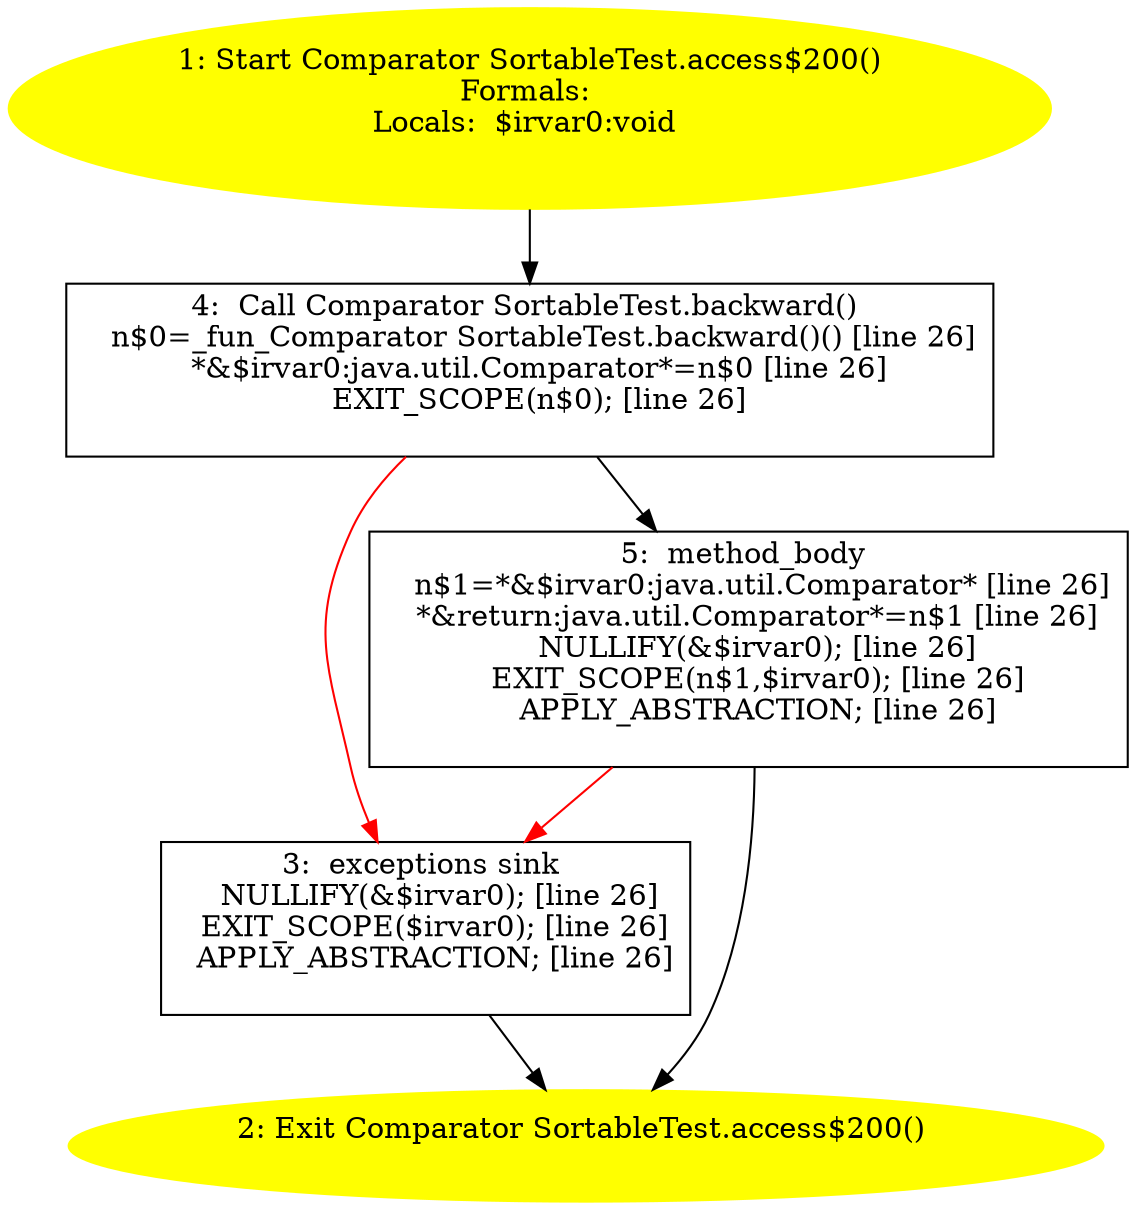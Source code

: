 /* @generated */
digraph cfg {
"org.junit.tests.manipulation.SortableTest.access$200():java.util.Comparator.051e40207b32cd0805e07b894a6ce310_1" [label="1: Start Comparator SortableTest.access$200()\nFormals: \nLocals:  $irvar0:void \n  " color=yellow style=filled]
	

	 "org.junit.tests.manipulation.SortableTest.access$200():java.util.Comparator.051e40207b32cd0805e07b894a6ce310_1" -> "org.junit.tests.manipulation.SortableTest.access$200():java.util.Comparator.051e40207b32cd0805e07b894a6ce310_4" ;
"org.junit.tests.manipulation.SortableTest.access$200():java.util.Comparator.051e40207b32cd0805e07b894a6ce310_2" [label="2: Exit Comparator SortableTest.access$200() \n  " color=yellow style=filled]
	

"org.junit.tests.manipulation.SortableTest.access$200():java.util.Comparator.051e40207b32cd0805e07b894a6ce310_3" [label="3:  exceptions sink \n   NULLIFY(&$irvar0); [line 26]\n  EXIT_SCOPE($irvar0); [line 26]\n  APPLY_ABSTRACTION; [line 26]\n " shape="box"]
	

	 "org.junit.tests.manipulation.SortableTest.access$200():java.util.Comparator.051e40207b32cd0805e07b894a6ce310_3" -> "org.junit.tests.manipulation.SortableTest.access$200():java.util.Comparator.051e40207b32cd0805e07b894a6ce310_2" ;
"org.junit.tests.manipulation.SortableTest.access$200():java.util.Comparator.051e40207b32cd0805e07b894a6ce310_4" [label="4:  Call Comparator SortableTest.backward() \n   n$0=_fun_Comparator SortableTest.backward()() [line 26]\n  *&$irvar0:java.util.Comparator*=n$0 [line 26]\n  EXIT_SCOPE(n$0); [line 26]\n " shape="box"]
	

	 "org.junit.tests.manipulation.SortableTest.access$200():java.util.Comparator.051e40207b32cd0805e07b894a6ce310_4" -> "org.junit.tests.manipulation.SortableTest.access$200():java.util.Comparator.051e40207b32cd0805e07b894a6ce310_5" ;
	 "org.junit.tests.manipulation.SortableTest.access$200():java.util.Comparator.051e40207b32cd0805e07b894a6ce310_4" -> "org.junit.tests.manipulation.SortableTest.access$200():java.util.Comparator.051e40207b32cd0805e07b894a6ce310_3" [color="red" ];
"org.junit.tests.manipulation.SortableTest.access$200():java.util.Comparator.051e40207b32cd0805e07b894a6ce310_5" [label="5:  method_body \n   n$1=*&$irvar0:java.util.Comparator* [line 26]\n  *&return:java.util.Comparator*=n$1 [line 26]\n  NULLIFY(&$irvar0); [line 26]\n  EXIT_SCOPE(n$1,$irvar0); [line 26]\n  APPLY_ABSTRACTION; [line 26]\n " shape="box"]
	

	 "org.junit.tests.manipulation.SortableTest.access$200():java.util.Comparator.051e40207b32cd0805e07b894a6ce310_5" -> "org.junit.tests.manipulation.SortableTest.access$200():java.util.Comparator.051e40207b32cd0805e07b894a6ce310_2" ;
	 "org.junit.tests.manipulation.SortableTest.access$200():java.util.Comparator.051e40207b32cd0805e07b894a6ce310_5" -> "org.junit.tests.manipulation.SortableTest.access$200():java.util.Comparator.051e40207b32cd0805e07b894a6ce310_3" [color="red" ];
}
